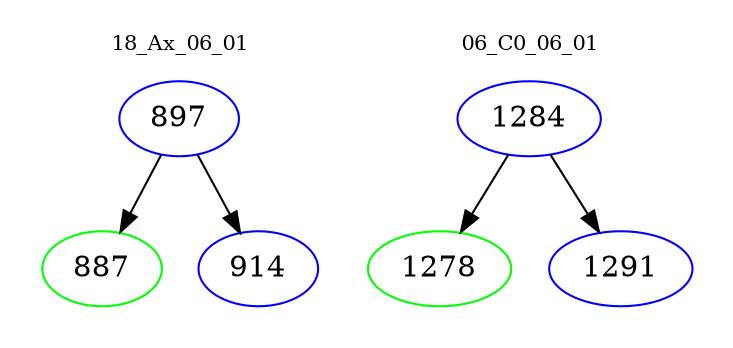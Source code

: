 digraph{
subgraph cluster_0 {
color = white
label = "18_Ax_06_01";
fontsize=10;
T0_897 [label="897", color="blue"]
T0_897 -> T0_887 [color="black"]
T0_887 [label="887", color="green"]
T0_897 -> T0_914 [color="black"]
T0_914 [label="914", color="blue"]
}
subgraph cluster_1 {
color = white
label = "06_C0_06_01";
fontsize=10;
T1_1284 [label="1284", color="blue"]
T1_1284 -> T1_1278 [color="black"]
T1_1278 [label="1278", color="green"]
T1_1284 -> T1_1291 [color="black"]
T1_1291 [label="1291", color="blue"]
}
}
